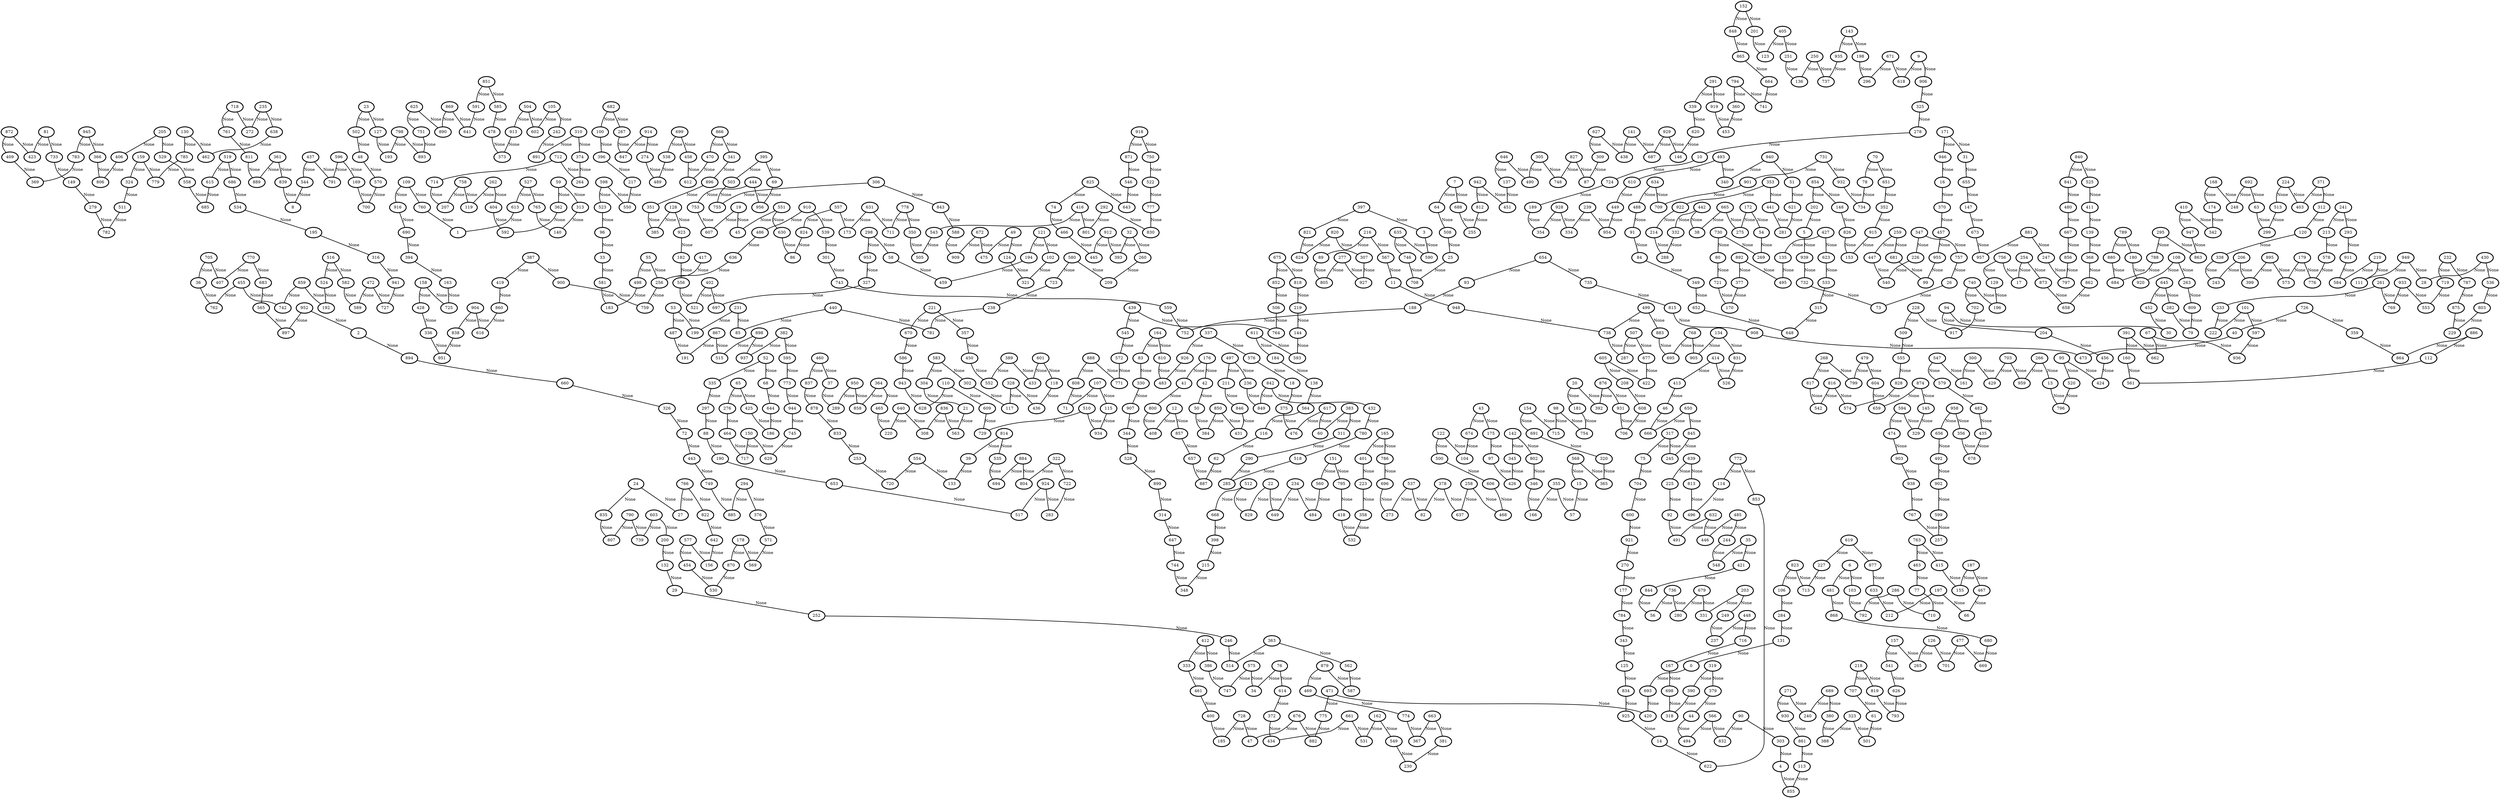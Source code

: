 graph G {
    0 [penwidth=3,label="0"]
    1 [penwidth=3,label="1"]
    2 [penwidth=3,label="2"]
    3 [penwidth=3,label="3"]
    4 [penwidth=3,label="4"]
    5 [penwidth=3,label="5"]
    6 [penwidth=3,label="6"]
    7 [penwidth=3,label="7"]
    8 [penwidth=3,label="8"]
    9 [penwidth=3,label="9"]
    10 [penwidth=3,label="10"]
    11 [penwidth=3,label="11"]
    12 [penwidth=3,label="12"]
    13 [penwidth=3,label="13"]
    14 [penwidth=3,label="14"]
    15 [penwidth=3,label="15"]
    16 [penwidth=3,label="16"]
    17 [penwidth=3,label="17"]
    18 [penwidth=3,label="18"]
    19 [penwidth=3,label="19"]
    20 [penwidth=3,label="20"]
    21 [penwidth=3,label="21"]
    22 [penwidth=3,label="22"]
    23 [penwidth=3,label="23"]
    24 [penwidth=3,label="24"]
    25 [penwidth=3,label="25"]
    26 [penwidth=3,label="26"]
    27 [penwidth=3,label="27"]
    28 [penwidth=3,label="28"]
    29 [penwidth=3,label="29"]
    30 [penwidth=3,label="30"]
    31 [penwidth=3,label="31"]
    32 [penwidth=3,label="32"]
    33 [penwidth=3,label="33"]
    34 [penwidth=3,label="34"]
    35 [penwidth=3,label="35"]
    36 [penwidth=3,label="36"]
    37 [penwidth=3,label="37"]
    38 [penwidth=3,label="38"]
    39 [penwidth=3,label="39"]
    40 [penwidth=3,label="40"]
    41 [penwidth=3,label="41"]
    42 [penwidth=3,label="42"]
    43 [penwidth=3,label="43"]
    44 [penwidth=3,label="44"]
    45 [penwidth=3,label="45"]
    46 [penwidth=3,label="46"]
    47 [penwidth=3,label="47"]
    48 [penwidth=3,label="48"]
    49 [penwidth=3,label="49"]
    50 [penwidth=3,label="50"]
    51 [penwidth=3,label="51"]
    52 [penwidth=3,label="52"]
    53 [penwidth=3,label="53"]
    54 [penwidth=3,label="54"]
    55 [penwidth=3,label="55"]
    56 [penwidth=3,label="56"]
    57 [penwidth=3,label="57"]
    58 [penwidth=3,label="58"]
    59 [penwidth=3,label="59"]
    60 [penwidth=3,label="60"]
    61 [penwidth=3,label="61"]
    62 [penwidth=3,label="62"]
    63 [penwidth=3,label="63"]
    64 [penwidth=3,label="64"]
    65 [penwidth=3,label="65"]
    66 [penwidth=3,label="66"]
    67 [penwidth=3,label="67"]
    68 [penwidth=3,label="68"]
    69 [penwidth=3,label="69"]
    70 [penwidth=3,label="70"]
    71 [penwidth=3,label="71"]
    72 [penwidth=3,label="72"]
    73 [penwidth=3,label="73"]
    74 [penwidth=3,label="74"]
    75 [penwidth=3,label="75"]
    76 [penwidth=3,label="76"]
    77 [penwidth=3,label="77"]
    78 [penwidth=3,label="78"]
    79 [penwidth=3,label="79"]
    80 [penwidth=3,label="80"]
    81 [penwidth=3,label="81"]
    82 [penwidth=3,label="82"]
    83 [penwidth=3,label="83"]
    84 [penwidth=3,label="84"]
    85 [penwidth=3,label="85"]
    86 [penwidth=3,label="86"]
    87 [penwidth=3,label="87"]
    88 [penwidth=3,label="88"]
    89 [penwidth=3,label="89"]
    90 [penwidth=3,label="90"]
    91 [penwidth=3,label="91"]
    92 [penwidth=3,label="92"]
    93 [penwidth=3,label="93"]
    94 [penwidth=3,label="94"]
    95 [penwidth=3,label="95"]
    96 [penwidth=3,label="96"]
    97 [penwidth=3,label="97"]
    98 [penwidth=3,label="98"]
    99 [penwidth=3,label="99"]
    100 [penwidth=3,label="100"]
    101 [penwidth=3,label="101"]
    102 [penwidth=3,label="102"]
    103 [penwidth=3,label="103"]
    104 [penwidth=3,label="104"]
    105 [penwidth=3,label="105"]
    106 [penwidth=3,label="106"]
    107 [penwidth=3,label="107"]
    108 [penwidth=3,label="108"]
    109 [penwidth=3,label="109"]
    110 [penwidth=3,label="110"]
    111 [penwidth=3,label="111"]
    112 [penwidth=3,label="112"]
    113 [penwidth=3,label="113"]
    114 [penwidth=3,label="114"]
    115 [penwidth=3,label="115"]
    116 [penwidth=3,label="116"]
    117 [penwidth=3,label="117"]
    118 [penwidth=3,label="118"]
    119 [penwidth=3,label="119"]
    120 [penwidth=3,label="120"]
    121 [penwidth=3,label="121"]
    122 [penwidth=3,label="122"]
    123 [penwidth=3,label="123"]
    124 [penwidth=3,label="124"]
    125 [penwidth=3,label="125"]
    126 [penwidth=3,label="126"]
    127 [penwidth=3,label="127"]
    128 [penwidth=3,label="128"]
    129 [penwidth=3,label="129"]
    130 [penwidth=3,label="130"]
    131 [penwidth=3,label="131"]
    132 [penwidth=3,label="132"]
    133 [penwidth=3,label="133"]
    134 [penwidth=3,label="134"]
    135 [penwidth=3,label="135"]
    136 [penwidth=3,label="136"]
    137 [penwidth=3,label="137"]
    138 [penwidth=3,label="138"]
    139 [penwidth=3,label="139"]
    140 [penwidth=3,label="140"]
    141 [penwidth=3,label="141"]
    142 [penwidth=3,label="142"]
    143 [penwidth=3,label="143"]
    144 [penwidth=3,label="144"]
    145 [penwidth=3,label="145"]
    146 [penwidth=3,label="146"]
    147 [penwidth=3,label="147"]
    148 [penwidth=3,label="148"]
    149 [penwidth=3,label="149"]
    150 [penwidth=3,label="150"]
    151 [penwidth=3,label="151"]
    152 [penwidth=3,label="152"]
    153 [penwidth=3,label="153"]
    154 [penwidth=3,label="154"]
    155 [penwidth=3,label="155"]
    156 [penwidth=3,label="156"]
    157 [penwidth=3,label="157"]
    158 [penwidth=3,label="158"]
    159 [penwidth=3,label="159"]
    160 [penwidth=3,label="160"]
    161 [penwidth=3,label="161"]
    162 [penwidth=3,label="162"]
    163 [penwidth=3,label="163"]
    164 [penwidth=3,label="164"]
    165 [penwidth=3,label="165"]
    166 [penwidth=3,label="166"]
    167 [penwidth=3,label="167"]
    168 [penwidth=3,label="168"]
    169 [penwidth=3,label="169"]
    170 [penwidth=3,label="170"]
    171 [penwidth=3,label="171"]
    172 [penwidth=3,label="172"]
    173 [penwidth=3,label="173"]
    174 [penwidth=3,label="174"]
    175 [penwidth=3,label="175"]
    176 [penwidth=3,label="176"]
    177 [penwidth=3,label="177"]
    178 [penwidth=3,label="178"]
    179 [penwidth=3,label="179"]
    180 [penwidth=3,label="180"]
    181 [penwidth=3,label="181"]
    182 [penwidth=3,label="182"]
    183 [penwidth=3,label="183"]
    184 [penwidth=3,label="184"]
    185 [penwidth=3,label="185"]
    186 [penwidth=3,label="186"]
    187 [penwidth=3,label="187"]
    188 [penwidth=3,label="188"]
    189 [penwidth=3,label="189"]
    190 [penwidth=3,label="190"]
    191 [penwidth=3,label="191"]
    192 [penwidth=3,label="192"]
    193 [penwidth=3,label="193"]
    194 [penwidth=3,label="194"]
    195 [penwidth=3,label="195"]
    196 [penwidth=3,label="196"]
    197 [penwidth=3,label="197"]
    198 [penwidth=3,label="198"]
    199 [penwidth=3,label="199"]
    200 [penwidth=3,label="200"]
    201 [penwidth=3,label="201"]
    202 [penwidth=3,label="202"]
    203 [penwidth=3,label="203"]
    204 [penwidth=3,label="204"]
    205 [penwidth=3,label="205"]
    206 [penwidth=3,label="206"]
    207 [penwidth=3,label="207"]
    208 [penwidth=3,label="208"]
    209 [penwidth=3,label="209"]
    210 [penwidth=3,label="210"]
    211 [penwidth=3,label="211"]
    212 [penwidth=3,label="212"]
    213 [penwidth=3,label="213"]
    214 [penwidth=3,label="214"]
    215 [penwidth=3,label="215"]
    216 [penwidth=3,label="216"]
    217 [penwidth=3,label="217"]
    218 [penwidth=3,label="218"]
    219 [penwidth=3,label="219"]
    220 [penwidth=3,label="220"]
    221 [penwidth=3,label="221"]
    222 [penwidth=3,label="222"]
    223 [penwidth=3,label="223"]
    224 [penwidth=3,label="224"]
    225 [penwidth=3,label="225"]
    226 [penwidth=3,label="226"]
    227 [penwidth=3,label="227"]
    228 [penwidth=3,label="228"]
    229 [penwidth=3,label="229"]
    230 [penwidth=3,label="230"]
    231 [penwidth=3,label="231"]
    232 [penwidth=3,label="232"]
    233 [penwidth=3,label="233"]
    234 [penwidth=3,label="234"]
    235 [penwidth=3,label="235"]
    236 [penwidth=3,label="236"]
    237 [penwidth=3,label="237"]
    238 [penwidth=3,label="238"]
    239 [penwidth=3,label="239"]
    240 [penwidth=3,label="240"]
    241 [penwidth=3,label="241"]
    242 [penwidth=3,label="242"]
    243 [penwidth=3,label="243"]
    244 [penwidth=3,label="244"]
    245 [penwidth=3,label="245"]
    246 [penwidth=3,label="246"]
    247 [penwidth=3,label="247"]
    248 [penwidth=3,label="248"]
    249 [penwidth=3,label="249"]
    250 [penwidth=3,label="250"]
    251 [penwidth=3,label="251"]
    252 [penwidth=3,label="252"]
    253 [penwidth=3,label="253"]
    254 [penwidth=3,label="254"]
    255 [penwidth=3,label="255"]
    256 [penwidth=3,label="256"]
    257 [penwidth=3,label="257"]
    258 [penwidth=3,label="258"]
    259 [penwidth=3,label="259"]
    260 [penwidth=3,label="260"]
    261 [penwidth=3,label="261"]
    262 [penwidth=3,label="262"]
    263 [penwidth=3,label="263"]
    264 [penwidth=3,label="264"]
    265 [penwidth=3,label="265"]
    266 [penwidth=3,label="266"]
    267 [penwidth=3,label="267"]
    268 [penwidth=3,label="268"]
    269 [penwidth=3,label="269"]
    270 [penwidth=3,label="270"]
    271 [penwidth=3,label="271"]
    272 [penwidth=3,label="272"]
    273 [penwidth=3,label="273"]
    274 [penwidth=3,label="274"]
    275 [penwidth=3,label="275"]
    276 [penwidth=3,label="276"]
    277 [penwidth=3,label="277"]
    278 [penwidth=3,label="278"]
    279 [penwidth=3,label="279"]
    280 [penwidth=3,label="280"]
    281 [penwidth=3,label="281"]
    282 [penwidth=3,label="282"]
    283 [penwidth=3,label="283"]
    284 [penwidth=3,label="284"]
    285 [penwidth=3,label="285"]
    286 [penwidth=3,label="286"]
    287 [penwidth=3,label="287"]
    288 [penwidth=3,label="288"]
    289 [penwidth=3,label="289"]
    290 [penwidth=3,label="290"]
    291 [penwidth=3,label="291"]
    292 [penwidth=3,label="292"]
    293 [penwidth=3,label="293"]
    294 [penwidth=3,label="294"]
    295 [penwidth=3,label="295"]
    296 [penwidth=3,label="296"]
    297 [penwidth=3,label="297"]
    298 [penwidth=3,label="298"]
    299 [penwidth=3,label="299"]
    300 [penwidth=3,label="300"]
    301 [penwidth=3,label="301"]
    302 [penwidth=3,label="302"]
    303 [penwidth=3,label="303"]
    304 [penwidth=3,label="304"]
    305 [penwidth=3,label="305"]
    306 [penwidth=3,label="306"]
    307 [penwidth=3,label="307"]
    308 [penwidth=3,label="308"]
    309 [penwidth=3,label="309"]
    310 [penwidth=3,label="310"]
    311 [penwidth=3,label="311"]
    312 [penwidth=3,label="312"]
    313 [penwidth=3,label="313"]
    314 [penwidth=3,label="314"]
    315 [penwidth=3,label="315"]
    316 [penwidth=3,label="316"]
    317 [penwidth=3,label="317"]
    318 [penwidth=3,label="318"]
    319 [penwidth=3,label="319"]
    320 [penwidth=3,label="320"]
    321 [penwidth=3,label="321"]
    322 [penwidth=3,label="322"]
    323 [penwidth=3,label="323"]
    324 [penwidth=3,label="324"]
    325 [penwidth=3,label="325"]
    326 [penwidth=3,label="326"]
    327 [penwidth=3,label="327"]
    328 [penwidth=3,label="328"]
    329 [penwidth=3,label="329"]
    330 [penwidth=3,label="330"]
    331 [penwidth=3,label="331"]
    332 [penwidth=3,label="332"]
    333 [penwidth=3,label="333"]
    334 [penwidth=3,label="334"]
    335 [penwidth=3,label="335"]
    336 [penwidth=3,label="336"]
    337 [penwidth=3,label="337"]
    338 [penwidth=3,label="338"]
    339 [penwidth=3,label="339"]
    340 [penwidth=3,label="340"]
    341 [penwidth=3,label="341"]
    342 [penwidth=3,label="342"]
    343 [penwidth=3,label="343"]
    344 [penwidth=3,label="344"]
    345 [penwidth=3,label="345"]
    346 [penwidth=3,label="346"]
    347 [penwidth=3,label="347"]
    348 [penwidth=3,label="348"]
    349 [penwidth=3,label="349"]
    350 [penwidth=3,label="350"]
    351 [penwidth=3,label="351"]
    352 [penwidth=3,label="352"]
    353 [penwidth=3,label="353"]
    354 [penwidth=3,label="354"]
    355 [penwidth=3,label="355"]
    356 [penwidth=3,label="356"]
    357 [penwidth=3,label="357"]
    358 [penwidth=3,label="358"]
    359 [penwidth=3,label="359"]
    360 [penwidth=3,label="360"]
    361 [penwidth=3,label="361"]
    362 [penwidth=3,label="362"]
    363 [penwidth=3,label="363"]
    364 [penwidth=3,label="364"]
    365 [penwidth=3,label="365"]
    366 [penwidth=3,label="366"]
    367 [penwidth=3,label="367"]
    368 [penwidth=3,label="368"]
    369 [penwidth=3,label="369"]
    370 [penwidth=3,label="370"]
    371 [penwidth=3,label="371"]
    372 [penwidth=3,label="372"]
    373 [penwidth=3,label="373"]
    374 [penwidth=3,label="374"]
    375 [penwidth=3,label="375"]
    376 [penwidth=3,label="376"]
    377 [penwidth=3,label="377"]
    378 [penwidth=3,label="378"]
    379 [penwidth=3,label="379"]
    380 [penwidth=3,label="380"]
    381 [penwidth=3,label="381"]
    382 [penwidth=3,label="382"]
    383 [penwidth=3,label="383"]
    384 [penwidth=3,label="384"]
    385 [penwidth=3,label="385"]
    386 [penwidth=3,label="386"]
    387 [penwidth=3,label="387"]
    388 [penwidth=3,label="388"]
    389 [penwidth=3,label="389"]
    390 [penwidth=3,label="390"]
    391 [penwidth=3,label="391"]
    392 [penwidth=3,label="392"]
    393 [penwidth=3,label="393"]
    394 [penwidth=3,label="394"]
    395 [penwidth=3,label="395"]
    396 [penwidth=3,label="396"]
    397 [penwidth=3,label="397"]
    398 [penwidth=3,label="398"]
    399 [penwidth=3,label="399"]
    400 [penwidth=3,label="400"]
    401 [penwidth=3,label="401"]
    402 [penwidth=3,label="402"]
    403 [penwidth=3,label="403"]
    404 [penwidth=3,label="404"]
    405 [penwidth=3,label="405"]
    406 [penwidth=3,label="406"]
    407 [penwidth=3,label="407"]
    408 [penwidth=3,label="408"]
    409 [penwidth=3,label="409"]
    410 [penwidth=3,label="410"]
    411 [penwidth=3,label="411"]
    412 [penwidth=3,label="412"]
    413 [penwidth=3,label="413"]
    414 [penwidth=3,label="414"]
    415 [penwidth=3,label="415"]
    416 [penwidth=3,label="416"]
    417 [penwidth=3,label="417"]
    418 [penwidth=3,label="418"]
    419 [penwidth=3,label="419"]
    420 [penwidth=3,label="420"]
    421 [penwidth=3,label="421"]
    422 [penwidth=3,label="422"]
    423 [penwidth=3,label="423"]
    424 [penwidth=3,label="424"]
    425 [penwidth=3,label="425"]
    426 [penwidth=3,label="426"]
    427 [penwidth=3,label="427"]
    428 [penwidth=3,label="428"]
    429 [penwidth=3,label="429"]
    430 [penwidth=3,label="430"]
    431 [penwidth=3,label="431"]
    432 [penwidth=3,label="432"]
    433 [penwidth=3,label="433"]
    434 [penwidth=3,label="434"]
    435 [penwidth=3,label="435"]
    436 [penwidth=3,label="436"]
    437 [penwidth=3,label="437"]
    438 [penwidth=3,label="438"]
    439 [penwidth=3,label="439"]
    440 [penwidth=3,label="440"]
    441 [penwidth=3,label="441"]
    442 [penwidth=3,label="442"]
    443 [penwidth=3,label="443"]
    444 [penwidth=3,label="444"]
    445 [penwidth=3,label="445"]
    446 [penwidth=3,label="446"]
    447 [penwidth=3,label="447"]
    448 [penwidth=3,label="448"]
    449 [penwidth=3,label="449"]
    450 [penwidth=3,label="450"]
    451 [penwidth=3,label="451"]
    452 [penwidth=3,label="452"]
    453 [penwidth=3,label="453"]
    454 [penwidth=3,label="454"]
    455 [penwidth=3,label="455"]
    456 [penwidth=3,label="456"]
    457 [penwidth=3,label="457"]
    458 [penwidth=3,label="458"]
    459 [penwidth=3,label="459"]
    460 [penwidth=3,label="460"]
    461 [penwidth=3,label="461"]
    462 [penwidth=3,label="462"]
    463 [penwidth=3,label="463"]
    464 [penwidth=3,label="464"]
    465 [penwidth=3,label="465"]
    466 [penwidth=3,label="466"]
    467 [penwidth=3,label="467"]
    468 [penwidth=3,label="468"]
    469 [penwidth=3,label="469"]
    470 [penwidth=3,label="470"]
    471 [penwidth=3,label="471"]
    472 [penwidth=3,label="472"]
    473 [penwidth=3,label="473"]
    474 [penwidth=3,label="474"]
    475 [penwidth=3,label="475"]
    476 [penwidth=3,label="476"]
    477 [penwidth=3,label="477"]
    478 [penwidth=3,label="478"]
    479 [penwidth=3,label="479"]
    480 [penwidth=3,label="480"]
    481 [penwidth=3,label="481"]
    482 [penwidth=3,label="482"]
    483 [penwidth=3,label="483"]
    484 [penwidth=3,label="484"]
    485 [penwidth=3,label="485"]
    486 [penwidth=3,label="486"]
    487 [penwidth=3,label="487"]
    488 [penwidth=3,label="488"]
    489 [penwidth=3,label="489"]
    490 [penwidth=3,label="490"]
    491 [penwidth=3,label="491"]
    492 [penwidth=3,label="492"]
    493 [penwidth=3,label="493"]
    494 [penwidth=3,label="494"]
    495 [penwidth=3,label="495"]
    496 [penwidth=3,label="496"]
    497 [penwidth=3,label="497"]
    498 [penwidth=3,label="498"]
    499 [penwidth=3,label="499"]
    500 [penwidth=3,label="500"]
    501 [penwidth=3,label="501"]
    502 [penwidth=3,label="502"]
    503 [penwidth=3,label="503"]
    504 [penwidth=3,label="504"]
    505 [penwidth=3,label="505"]
    506 [penwidth=3,label="506"]
    507 [penwidth=3,label="507"]
    508 [penwidth=3,label="508"]
    509 [penwidth=3,label="509"]
    510 [penwidth=3,label="510"]
    511 [penwidth=3,label="511"]
    512 [penwidth=3,label="512"]
    513 [penwidth=3,label="513"]
    514 [penwidth=3,label="514"]
    515 [penwidth=3,label="515"]
    516 [penwidth=3,label="516"]
    517 [penwidth=3,label="517"]
    518 [penwidth=3,label="518"]
    519 [penwidth=3,label="519"]
    520 [penwidth=3,label="520"]
    521 [penwidth=3,label="521"]
    522 [penwidth=3,label="522"]
    523 [penwidth=3,label="523"]
    524 [penwidth=3,label="524"]
    525 [penwidth=3,label="525"]
    526 [penwidth=3,label="526"]
    527 [penwidth=3,label="527"]
    528 [penwidth=3,label="528"]
    529 [penwidth=3,label="529"]
    530 [penwidth=3,label="530"]
    531 [penwidth=3,label="531"]
    532 [penwidth=3,label="532"]
    533 [penwidth=3,label="533"]
    534 [penwidth=3,label="534"]
    535 [penwidth=3,label="535"]
    536 [penwidth=3,label="536"]
    537 [penwidth=3,label="537"]
    538 [penwidth=3,label="538"]
    539 [penwidth=3,label="539"]
    540 [penwidth=3,label="540"]
    541 [penwidth=3,label="541"]
    542 [penwidth=3,label="542"]
    543 [penwidth=3,label="543"]
    544 [penwidth=3,label="544"]
    545 [penwidth=3,label="545"]
    546 [penwidth=3,label="546"]
    547 [penwidth=3,label="547"]
    548 [penwidth=3,label="548"]
    549 [penwidth=3,label="549"]
    550 [penwidth=3,label="550"]
    551 [penwidth=3,label="551"]
    552 [penwidth=3,label="552"]
    553 [penwidth=3,label="553"]
    554 [penwidth=3,label="554"]
    555 [penwidth=3,label="555"]
    556 [penwidth=3,label="556"]
    557 [penwidth=3,label="557"]
    558 [penwidth=3,label="558"]
    559 [penwidth=3,label="559"]
    560 [penwidth=3,label="560"]
    561 [penwidth=3,label="561"]
    562 [penwidth=3,label="562"]
    563 [penwidth=3,label="563"]
    564 [penwidth=3,label="564"]
    565 [penwidth=3,label="565"]
    566 [penwidth=3,label="566"]
    567 [penwidth=3,label="567"]
    568 [penwidth=3,label="568"]
    569 [penwidth=3,label="569"]
    570 [penwidth=3,label="570"]
    571 [penwidth=3,label="571"]
    572 [penwidth=3,label="572"]
    573 [penwidth=3,label="573"]
    574 [penwidth=3,label="574"]
    575 [penwidth=3,label="575"]
    576 [penwidth=3,label="576"]
    577 [penwidth=3,label="577"]
    578 [penwidth=3,label="578"]
    579 [penwidth=3,label="579"]
    580 [penwidth=3,label="580"]
    581 [penwidth=3,label="581"]
    582 [penwidth=3,label="582"]
    583 [penwidth=3,label="583"]
    584 [penwidth=3,label="584"]
    585 [penwidth=3,label="585"]
    586 [penwidth=3,label="586"]
    587 [penwidth=3,label="587"]
    588 [penwidth=3,label="588"]
    589 [penwidth=3,label="589"]
    590 [penwidth=3,label="590"]
    591 [penwidth=3,label="591"]
    592 [penwidth=3,label="592"]
    593 [penwidth=3,label="593"]
    594 [penwidth=3,label="594"]
    595 [penwidth=3,label="595"]
    596 [penwidth=3,label="596"]
    597 [penwidth=3,label="597"]
    598 [penwidth=3,label="598"]
    599 [penwidth=3,label="599"]
    600 [penwidth=3,label="600"]
    601 [penwidth=3,label="601"]
    602 [penwidth=3,label="602"]
    603 [penwidth=3,label="603"]
    604 [penwidth=3,label="604"]
    605 [penwidth=3,label="605"]
    606 [penwidth=3,label="606"]
    607 [penwidth=3,label="607"]
    608 [penwidth=3,label="608"]
    609 [penwidth=3,label="609"]
    610 [penwidth=3,label="610"]
    611 [penwidth=3,label="611"]
    612 [penwidth=3,label="612"]
    613 [penwidth=3,label="613"]
    614 [penwidth=3,label="614"]
    615 [penwidth=3,label="615"]
    616 [penwidth=3,label="616"]
    617 [penwidth=3,label="617"]
    618 [penwidth=3,label="618"]
    619 [penwidth=3,label="619"]
    620 [penwidth=3,label="620"]
    621 [penwidth=3,label="621"]
    622 [penwidth=3,label="622"]
    623 [penwidth=3,label="623"]
    624 [penwidth=3,label="624"]
    625 [penwidth=3,label="625"]
    626 [penwidth=3,label="626"]
    627 [penwidth=3,label="627"]
    628 [penwidth=3,label="628"]
    629 [penwidth=3,label="629"]
    630 [penwidth=3,label="630"]
    631 [penwidth=3,label="631"]
    632 [penwidth=3,label="632"]
    633 [penwidth=3,label="633"]
    634 [penwidth=3,label="634"]
    635 [penwidth=3,label="635"]
    636 [penwidth=3,label="636"]
    637 [penwidth=3,label="637"]
    638 [penwidth=3,label="638"]
    639 [penwidth=3,label="639"]
    640 [penwidth=3,label="640"]
    641 [penwidth=3,label="641"]
    642 [penwidth=3,label="642"]
    643 [penwidth=3,label="643"]
    644 [penwidth=3,label="644"]
    645 [penwidth=3,label="645"]
    646 [penwidth=3,label="646"]
    647 [penwidth=3,label="647"]
    648 [penwidth=3,label="648"]
    649 [penwidth=3,label="649"]
    650 [penwidth=3,label="650"]
    651 [penwidth=3,label="651"]
    652 [penwidth=3,label="652"]
    653 [penwidth=3,label="653"]
    654 [penwidth=3,label="654"]
    655 [penwidth=3,label="655"]
    656 [penwidth=3,label="656"]
    657 [penwidth=3,label="657"]
    658 [penwidth=3,label="658"]
    659 [penwidth=3,label="659"]
    660 [penwidth=3,label="660"]
    661 [penwidth=3,label="661"]
    662 [penwidth=3,label="662"]
    663 [penwidth=3,label="663"]
    664 [penwidth=3,label="664"]
    665 [penwidth=3,label="665"]
    666 [penwidth=3,label="666"]
    667 [penwidth=3,label="667"]
    668 [penwidth=3,label="668"]
    669 [penwidth=3,label="669"]
    670 [penwidth=3,label="670"]
    671 [penwidth=3,label="671"]
    672 [penwidth=3,label="672"]
    673 [penwidth=3,label="673"]
    674 [penwidth=3,label="674"]
    675 [penwidth=3,label="675"]
    676 [penwidth=3,label="676"]
    677 [penwidth=3,label="677"]
    678 [penwidth=3,label="678"]
    679 [penwidth=3,label="679"]
    680 [penwidth=3,label="680"]
    681 [penwidth=3,label="681"]
    682 [penwidth=3,label="682"]
    683 [penwidth=3,label="683"]
    684 [penwidth=3,label="684"]
    685 [penwidth=3,label="685"]
    686 [penwidth=3,label="686"]
    687 [penwidth=3,label="687"]
    688 [penwidth=3,label="688"]
    689 [penwidth=3,label="689"]
    690 [penwidth=3,label="690"]
    691 [penwidth=3,label="691"]
    692 [penwidth=3,label="692"]
    693 [penwidth=3,label="693"]
    694 [penwidth=3,label="694"]
    695 [penwidth=3,label="695"]
    696 [penwidth=3,label="696"]
    697 [penwidth=3,label="697"]
    698 [penwidth=3,label="698"]
    699 [penwidth=3,label="699"]
    700 [penwidth=3,label="700"]
    701 [penwidth=3,label="701"]
    702 [penwidth=3,label="702"]
    703 [penwidth=3,label="703"]
    704 [penwidth=3,label="704"]
    705 [penwidth=3,label="705"]
    706 [penwidth=3,label="706"]
    707 [penwidth=3,label="707"]
    708 [penwidth=3,label="708"]
    709 [penwidth=3,label="709"]
    710 [penwidth=3,label="710"]
    711 [penwidth=3,label="711"]
    712 [penwidth=3,label="712"]
    713 [penwidth=3,label="713"]
    714 [penwidth=3,label="714"]
    715 [penwidth=3,label="715"]
    716 [penwidth=3,label="716"]
    717 [penwidth=3,label="717"]
    718 [penwidth=3,label="718"]
    719 [penwidth=3,label="719"]
    720 [penwidth=3,label="720"]
    721 [penwidth=3,label="721"]
    722 [penwidth=3,label="722"]
    723 [penwidth=3,label="723"]
    724 [penwidth=3,label="724"]
    725 [penwidth=3,label="725"]
    726 [penwidth=3,label="726"]
    727 [penwidth=3,label="727"]
    728 [penwidth=3,label="728"]
    729 [penwidth=3,label="729"]
    730 [penwidth=3,label="730"]
    731 [penwidth=3,label="731"]
    732 [penwidth=3,label="732"]
    733 [penwidth=3,label="733"]
    734 [penwidth=3,label="734"]
    735 [penwidth=3,label="735"]
    736 [penwidth=3,label="736"]
    737 [penwidth=3,label="737"]
    738 [penwidth=3,label="738"]
    739 [penwidth=3,label="739"]
    740 [penwidth=3,label="740"]
    741 [penwidth=3,label="741"]
    742 [penwidth=3,label="742"]
    743 [penwidth=3,label="743"]
    744 [penwidth=3,label="744"]
    745 [penwidth=3,label="745"]
    746 [penwidth=3,label="746"]
    747 [penwidth=3,label="747"]
    748 [penwidth=3,label="748"]
    749 [penwidth=3,label="749"]
    750 [penwidth=3,label="750"]
    751 [penwidth=3,label="751"]
    752 [penwidth=3,label="752"]
    753 [penwidth=3,label="753"]
    754 [penwidth=3,label="754"]
    755 [penwidth=3,label="755"]
    756 [penwidth=3,label="756"]
    757 [penwidth=3,label="757"]
    758 [penwidth=3,label="758"]
    759 [penwidth=3,label="759"]
    760 [penwidth=3,label="760"]
    761 [penwidth=3,label="761"]
    762 [penwidth=3,label="762"]
    763 [penwidth=3,label="763"]
    764 [penwidth=3,label="764"]
    765 [penwidth=3,label="765"]
    766 [penwidth=3,label="766"]
    767 [penwidth=3,label="767"]
    768 [penwidth=3,label="768"]
    769 [penwidth=3,label="769"]
    770 [penwidth=3,label="770"]
    771 [penwidth=3,label="771"]
    772 [penwidth=3,label="772"]
    773 [penwidth=3,label="773"]
    774 [penwidth=3,label="774"]
    775 [penwidth=3,label="775"]
    776 [penwidth=3,label="776"]
    777 [penwidth=3,label="777"]
    778 [penwidth=3,label="778"]
    779 [penwidth=3,label="779"]
    780 [penwidth=3,label="780"]
    781 [penwidth=3,label="781"]
    782 [penwidth=3,label="782"]
    783 [penwidth=3,label="783"]
    784 [penwidth=3,label="784"]
    785 [penwidth=3,label="785"]
    786 [penwidth=3,label="786"]
    787 [penwidth=3,label="787"]
    788 [penwidth=3,label="788"]
    789 [penwidth=3,label="789"]
    790 [penwidth=3,label="790"]
    791 [penwidth=3,label="791"]
    792 [penwidth=3,label="792"]
    793 [penwidth=3,label="793"]
    794 [penwidth=3,label="794"]
    795 [penwidth=3,label="795"]
    796 [penwidth=3,label="796"]
    797 [penwidth=3,label="797"]
    798 [penwidth=3,label="798"]
    799 [penwidth=3,label="799"]
    800 [penwidth=3,label="800"]
    801 [penwidth=3,label="801"]
    802 [penwidth=3,label="802"]
    803 [penwidth=3,label="803"]
    804 [penwidth=3,label="804"]
    805 [penwidth=3,label="805"]
    806 [penwidth=3,label="806"]
    807 [penwidth=3,label="807"]
    808 [penwidth=3,label="808"]
    809 [penwidth=3,label="809"]
    810 [penwidth=3,label="810"]
    811 [penwidth=3,label="811"]
    812 [penwidth=3,label="812"]
    813 [penwidth=3,label="813"]
    814 [penwidth=3,label="814"]
    815 [penwidth=3,label="815"]
    816 [penwidth=3,label="816"]
    817 [penwidth=3,label="817"]
    818 [penwidth=3,label="818"]
    819 [penwidth=3,label="819"]
    820 [penwidth=3,label="820"]
    821 [penwidth=3,label="821"]
    822 [penwidth=3,label="822"]
    823 [penwidth=3,label="823"]
    824 [penwidth=3,label="824"]
    825 [penwidth=3,label="825"]
    826 [penwidth=3,label="826"]
    827 [penwidth=3,label="827"]
    828 [penwidth=3,label="828"]
    829 [penwidth=3,label="829"]
    830 [penwidth=3,label="830"]
    831 [penwidth=3,label="831"]
    832 [penwidth=3,label="832"]
    833 [penwidth=3,label="833"]
    834 [penwidth=3,label="834"]
    835 [penwidth=3,label="835"]
    836 [penwidth=3,label="836"]
    837 [penwidth=3,label="837"]
    838 [penwidth=3,label="838"]
    839 [penwidth=3,label="839"]
    840 [penwidth=3,label="840"]
    841 [penwidth=3,label="841"]
    842 [penwidth=3,label="842"]
    843 [penwidth=3,label="843"]
    844 [penwidth=3,label="844"]
    845 [penwidth=3,label="845"]
    846 [penwidth=3,label="846"]
    847 [penwidth=3,label="847"]
    848 [penwidth=3,label="848"]
    849 [penwidth=3,label="849"]
    850 [penwidth=3,label="850"]
    851 [penwidth=3,label="851"]
    852 [penwidth=3,label="852"]
    853 [penwidth=3,label="853"]
    854 [penwidth=3,label="854"]
    855 [penwidth=3,label="855"]
    856 [penwidth=3,label="856"]
    857 [penwidth=3,label="857"]
    858 [penwidth=3,label="858"]
    859 [penwidth=3,label="859"]
    860 [penwidth=3,label="860"]
    861 [penwidth=3,label="861"]
    862 [penwidth=3,label="862"]
    863 [penwidth=3,label="863"]
    864 [penwidth=3,label="864"]
    865 [penwidth=3,label="865"]
    866 [penwidth=3,label="866"]
    867 [penwidth=3,label="867"]
    868 [penwidth=3,label="868"]
    869 [penwidth=3,label="869"]
    870 [penwidth=3,label="870"]
    871 [penwidth=3,label="871"]
    872 [penwidth=3,label="872"]
    873 [penwidth=3,label="873"]
    874 [penwidth=3,label="874"]
    875 [penwidth=3,label="875"]
    876 [penwidth=3,label="876"]
    877 [penwidth=3,label="877"]
    878 [penwidth=3,label="878"]
    879 [penwidth=3,label="879"]
    880 [penwidth=3,label="880"]
    881 [penwidth=3,label="881"]
    882 [penwidth=3,label="882"]
    883 [penwidth=3,label="883"]
    884 [penwidth=3,label="884"]
    885 [penwidth=3,label="885"]
    886 [penwidth=3,label="886"]
    887 [penwidth=3,label="887"]
    888 [penwidth=3,label="888"]
    889 [penwidth=3,label="889"]
    890 [penwidth=3,label="890"]
    891 [penwidth=3,label="891"]
    892 [penwidth=3,label="892"]
    893 [penwidth=3,label="893"]
    894 [penwidth=3,label="894"]
    895 [penwidth=3,label="895"]
    896 [penwidth=3,label="896"]
    897 [penwidth=3,label="897"]
    898 [penwidth=3,label="898"]
    899 [penwidth=3,label="899"]
    900 [penwidth=3,label="900"]
    901 [penwidth=3,label="901"]
    902 [penwidth=3,label="902"]
    903 [penwidth=3,label="903"]
    904 [penwidth=3,label="904"]
    905 [penwidth=3,label="905"]
    906 [penwidth=3,label="906"]
    907 [penwidth=3,label="907"]
    908 [penwidth=3,label="908"]
    909 [penwidth=3,label="909"]
    910 [penwidth=3,label="910"]
    911 [penwidth=3,label="911"]
    912 [penwidth=3,label="912"]
    913 [penwidth=3,label="913"]
    914 [penwidth=3,label="914"]
    915 [penwidth=3,label="915"]
    916 [penwidth=3,label="916"]
    917 [penwidth=3,label="917"]
    918 [penwidth=3,label="918"]
    919 [penwidth=3,label="919"]
    920 [penwidth=3,label="920"]
    921 [penwidth=3,label="921"]
    922 [penwidth=3,label="922"]
    923 [penwidth=3,label="923"]
    924 [penwidth=3,label="924"]
    925 [penwidth=3,label="925"]
    926 [penwidth=3,label="926"]
    927 [penwidth=3,label="927"]
    928 [penwidth=3,label="928"]
    929 [penwidth=3,label="929"]
    930 [penwidth=3,label="930"]
    931 [penwidth=3,label="931"]
    932 [penwidth=3,label="932"]
    933 [penwidth=3,label="933"]
    934 [penwidth=3,label="934"]
    935 [penwidth=3,label="935"]
    936 [penwidth=3,label="936"]
    937 [penwidth=3,label="937"]
    938 [penwidth=3,label="938"]
    939 [penwidth=3,label="939"]
    940 [penwidth=3,label="940"]
    941 [penwidth=3,label="941"]
    942 [penwidth=3,label="942"]
    943 [penwidth=3,label="943"]
    944 [penwidth=3,label="944"]
    945 [penwidth=3,label="945"]
    946 [penwidth=3,label="946"]
    947 [penwidth=3,label="947"]
    948 [penwidth=3,label="948"]
    949 [penwidth=3,label="949"]
    950 [penwidth=3,label="950"]
    951 [penwidth=3,label="951"]
    952 [penwidth=3,label="952"]
    953 [penwidth=3,label="953"]
    954 [penwidth=3,label="954"]
    955 [penwidth=3,label="955"]
    956 [penwidth=3,label="956"]
    957 [penwidth=3,label="957"]
    958 [penwidth=3,label="958"]
    959 [penwidth=3,label="959"]

    437--791 [penwidth=2,label="None"]
    604--659 [penwidth=2,label="None"]
    850--384 [penwidth=2,label="None"]
    949--28 [penwidth=2,label="None"]
    679--280 [penwidth=2,label="None"]
    124--321 [penwidth=2,label="None"]
    872--423 [penwidth=2,label="None"]
    25--708 [penwidth=2,label="None"]
    827--87 [penwidth=2,label="None"]
    726--40 [penwidth=2,label="None"]
    619--877 [penwidth=2,label="None"]
    43--674 [penwidth=2,label="None"]
    780--518 [penwidth=2,label="None"]
    356--678 [penwidth=2,label="None"]
    862--658 [penwidth=2,label="None"]
    608--706 [penwidth=2,label="None"]
    270--177 [penwidth=2,label="None"]
    371--403 [penwidth=2,label="None"]
    640--220 [penwidth=2,label="None"]
    613--1 [penwidth=2,label="None"]
    772--853 [penwidth=2,label="None"]
    786--696 [penwidth=2,label="None"]
    139--368 [penwidth=2,label="None"]
    378--82 [penwidth=2,label="None"]
    892--377 [penwidth=2,label="None"]
    914--274 [penwidth=2,label="None"]
    900--759 [penwidth=2,label="None"]
    730--269 [penwidth=2,label="None"]
    48--570 [penwidth=2,label="None"]
    371--312 [penwidth=2,label="None"]
    499--883 [penwidth=2,label="None"]
    190--653 [penwidth=2,label="None"]
    472--727 [penwidth=2,label="None"]
    603--739 [penwidth=2,label="None"]
    292--801 [penwidth=2,label="None"]
    249--237 [penwidth=2,label="None"]
    239--954 [penwidth=2,label="None"]
    415--155 [penwidth=2,label="None"]
    366--806 [penwidth=2,label="None"]
    564--116 [penwidth=2,label="None"]
    19--607 [penwidth=2,label="None"]
    948--738 [penwidth=2,label="None"]
    188--752 [penwidth=2,label="None"]
    800--408 [penwidth=2,label="None"]
    95--424 [penwidth=2,label="None"]
    594--329 [penwidth=2,label="None"]
    640--308 [penwidth=2,label="None"]
    137--451 [penwidth=2,label="None"]
    856--797 [penwidth=2,label="None"]
    554--133 [penwidth=2,label="None"]
    386--747 [penwidth=2,label="None"]
    790--739 [penwidth=2,label="None"]
    699--458 [penwidth=2,label="None"]
    668--398 [penwidth=2,label="None"]
    675--852 [penwidth=2,label="None"]
    761--811 [penwidth=2,label="None"]
    551--630 [penwidth=2,label="None"]
    654--93 [penwidth=2,label="None"]
    94--204 [penwidth=2,label="None"]
    753--607 [penwidth=2,label="None"]
    460--837 [penwidth=2,label="None"]
    251--136 [penwidth=2,label="None"]
    77--710 [penwidth=2,label="None"]
    442--38 [penwidth=2,label="None"]
    78--734 [penwidth=2,label="None"]
    617--476 [penwidth=2,label="None"]
    774--367 [penwidth=2,label="None"]
    537--273 [penwidth=2,label="None"]
    9--906 [penwidth=2,label="None"]
    902--599 [penwidth=2,label="None"]
    676--882 [penwidth=2,label="None"]
    538--489 [penwidth=2,label="None"]
    578--776 [penwidth=2,label="None"]
    825--74 [penwidth=2,label="None"]
    24--27 [penwidth=2,label="None"]
    165--786 [penwidth=2,label="None"]
    389--552 [penwidth=2,label="None"]
    547--161 [penwidth=2,label="None"]
    262--119 [penwidth=2,label="None"]
    135--495 [penwidth=2,label="None"]
    702--917 [penwidth=2,label="None"]
    118--436 [penwidth=2,label="None"]
    246--514 [penwidth=2,label="None"]
    767--257 [penwidth=2,label="None"]
    950--858 [penwidth=2,label="None"]
    568--15 [penwidth=2,label="None"]
    655--147 [penwidth=2,label="None"]
    294--376 [penwidth=2,label="None"]
    586--943 [penwidth=2,label="None"]
    383--60 [penwidth=2,label="None"]
    888--808 [penwidth=2,label="None"]
    314--647 [penwidth=2,label="None"]
    601--433 [penwidth=2,label="None"]
    707--61 [penwidth=2,label="None"]
    556--521 [penwidth=2,label="None"]
    528--899 [penwidth=2,label="None"]
    2--894 [penwidth=2,label="None"]
    869--641 [penwidth=2,label="None"]
    846--431 [penwidth=2,label="None"]
    35--548 [penwidth=2,label="None"]
    74--466 [penwidth=2,label="None"]
    80--721 [penwidth=2,label="None"]
    477--701 [penwidth=2,label="None"]
    397--821 [penwidth=2,label="None"]
    395--69 [penwidth=2,label="None"]
    758--207 [penwidth=2,label="None"]
    383--311 [penwidth=2,label="None"]
    625--751 [penwidth=2,label="None"]
    876--392 [penwidth=2,label="None"]
    396--217 [penwidth=2,label="None"]
    763--463 [penwidth=2,label="None"]
    63--299 [penwidth=2,label="None"]
    623--533 [penwidth=2,label="None"]
    250--737 [penwidth=2,label="None"]
    70--78 [penwidth=2,label="None"]
    295--863 [penwidth=2,label="None"]
    571--569 [penwidth=2,label="None"]
    823--713 [penwidth=2,label="None"]
    325--278 [penwidth=2,label="None"]
    9--618 [penwidth=2,label="None"]
    926--483 [penwidth=2,label="None"]
    218--819 [penwidth=2,label="None"]
    177--784 [penwidth=2,label="None"]
    535--694 [penwidth=2,label="None"]
    355--166 [penwidth=2,label="None"]
    869--890 [penwidth=2,label="None"]
    55--256 [penwidth=2,label="None"]
    523--96 [penwidth=2,label="None"]
    788--684 [penwidth=2,label="None"]
    626--793 [penwidth=2,label="None"]
    597--936 [penwidth=2,label="None"]
    660--326 [penwidth=2,label="None"]
    53--487 [penwidth=2,label="None"]
    630--86 [penwidth=2,label="None"]
    728--185 [penwidth=2,label="None"]
    167--698 [penwidth=2,label="None"]
    520--796 [penwidth=2,label="None"]
    852--506 [penwidth=2,label="None"]
    108--263 [penwidth=2,label="None"]
    504--913 [penwidth=2,label="None"]
    935--737 [penwidth=2,label="None"]
    267--847 [penwidth=2,label="None"]
    880--684 [penwidth=2,label="None"]
    881--247 [penwidth=2,label="None"]
    838--951 [penwidth=2,label="None"]
    168--248 [penwidth=2,label="None"]
    783--369 [penwidth=2,label="None"]
    907--344 [penwidth=2,label="None"]
    389--433 [penwidth=2,label="None"]
    516--524 [penwidth=2,label="None"]
    228--509 [penwidth=2,label="None"]
    418--532 [penwidth=2,label="None"]
    809--79 [penwidth=2,label="None"]
    904--616 [penwidth=2,label="None"]
    950--289 [penwidth=2,label="None"]
    712--264 [penwidth=2,label="None"]
    507--677 [penwidth=2,label="None"]
    150--629 [penwidth=2,label="None"]
    351--385 [penwidth=2,label="None"]
    820--307 [penwidth=2,label="None"]
    382--937 [penwidth=2,label="None"]
    234--649 [penwidth=2,label="None"]
    944--745 [penwidth=2,label="None"]
    23--502 [penwidth=2,label="None"]
    266--13 [penwidth=2,label="None"]
    294--885 [penwidth=2,label="None"]
    794--360 [penwidth=2,label="None"]
    435--678 [penwidth=2,label="None"]
    205--529 [penwidth=2,label="None"]
    344--528 [penwidth=2,label="None"]
    912--393 [penwidth=2,label="None"]
    317--75 [penwidth=2,label="None"]
    757--26 [penwidth=2,label="None"]
    719--553 [penwidth=2,label="None"]
    911--584 [penwidth=2,label="None"]
    130--785 [penwidth=2,label="None"]
    886--864 [penwidth=2,label="None"]
    469--774 [penwidth=2,label="None"]
    107--71 [penwidth=2,label="None"]
    665--275 [penwidth=2,label="None"]
    291--339 [penwidth=2,label="None"]
    55--498 [penwidth=2,label="None"]
    242--891 [penwidth=2,label="None"]
    221--357 [penwidth=2,label="None"]
    216--567 [penwidth=2,label="None"]
    481--868 [penwidth=2,label="None"]
    485--244 [penwidth=2,label="None"]
    322--804 [penwidth=2,label="None"]
    906--325 [penwidth=2,label="None"]
    828--574 [penwidth=2,label="None"]
    204--456 [penwidth=2,label="None"]
    411--139 [penwidth=2,label="None"]
    377--170 [penwidth=2,label="None"]
    234--484 [penwidth=2,label="None"]
    286--792 [penwidth=2,label="None"]
    680--669 [penwidth=2,label="None"]
    261--769 [penwidth=2,label="None"]
    544--8 [penwidth=2,label="None"]
    682--100 [penwidth=2,label="None"]
    176--41 [penwidth=2,label="None"]
    221--670 [penwidth=2,label="None"]
    261--233 [penwidth=2,label="None"]
    218--707 [penwidth=2,label="None"]
    527--765 [penwidth=2,label="None"]
    391--160 [penwidth=2,label="None"]
    583--304 [penwidth=2,label="None"]
    211--846 [penwidth=2,label="None"]
    352--915 [penwidth=2,label="None"]
    546--643 [penwidth=2,label="None"]
    898--937 [penwidth=2,label="None"]
    51--621 [penwidth=2,label="None"]
    64--508 [penwidth=2,label="None"]
    227--713 [penwidth=2,label="None"]
    827--748 [penwidth=2,label="None"]
    210--584 [penwidth=2,label="None"]
    21--563 [penwidth=2,label="None"]
    157--265 [penwidth=2,label="None"]
    141--687 [penwidth=2,label="None"]
    171--31 [penwidth=2,label="None"]
    233--222 [penwidth=2,label="None"]
    688--255 [penwidth=2,label="None"]
    241--213 [penwidth=2,label="None"]
    378--637 [penwidth=2,label="None"]
    908--473 [penwidth=2,label="None"]
    686--534 [penwidth=2,label="None"]
    615--685 [penwidth=2,label="None"]
    189--354 [penwidth=2,label="None"]
    735--815 [penwidth=2,label="None"]
    477--669 [penwidth=2,label="None"]
    263--809 [penwidth=2,label="None"]
    412--333 [penwidth=2,label="None"]
    815--908 [penwidth=2,label="None"]
    683--565 [penwidth=2,label="None"]
    933--553 [penwidth=2,label="None"]
    341--896 [penwidth=2,label="None"]
    307--927 [penwidth=2,label="None"]
    282--79 [penwidth=2,label="None"]
    831--526 [penwidth=2,label="None"]
    105--602 [penwidth=2,label="None"]
    825--643 [penwidth=2,label="None"]
    736--56 [penwidth=2,label="None"]
    300--161 [penwidth=2,label="None"]
    375--476 [penwidth=2,label="None"]
    36--762 [penwidth=2,label="None"]
    43--175 [penwidth=2,label="None"]
    784--343 [penwidth=2,label="None"]
    304--21 [penwidth=2,label="None"]
    91--84 [penwidth=2,label="None"]
    929--146 [penwidth=2,label="None"]
    107--115 [penwidth=2,label="None"]
    632--491 [penwidth=2,label="None"]
    843--588 [penwidth=2,label="None"]
    114--496 [penwidth=2,label="None"]
    539--301 [penwidth=2,label="None"]
    813--496 [penwidth=2,label="None"]
    766--27 [penwidth=2,label="None"]
    566--494 [penwidth=2,label="None"]
    7--688 [penwidth=2,label="None"]
    698--318 [penwidth=2,label="None"]
    62--887 [penwidth=2,label="None"]
    6--481 [penwidth=2,label="None"]
    180--920 [penwidth=2,label="None"]
    402--521 [penwidth=2,label="None"]
    631--711 [penwidth=2,label="None"]
    113--855 [penwidth=2,label="None"]
    154--691 [penwidth=2,label="None"]
    362--592 [penwidth=2,label="None"]
    635--590 [penwidth=2,label="None"]
    873--658 [penwidth=2,label="None"]
    46--666 [penwidth=2,label="None"]
    512--829 [penwidth=2,label="None"]
    802--346 [penwidth=2,label="None"]
    254--873 [penwidth=2,label="None"]
    349--652 [penwidth=2,label="None"]
    200--132 [penwidth=2,label="None"]
    455--742 [penwidth=2,label="None"]
    778--711 [penwidth=2,label="None"]
    110--628 [penwidth=2,label="None"]
    738--287 [penwidth=2,label="None"]
    121--102 [penwidth=2,label="None"]
    519--615 [penwidth=2,label="None"]
    824--86 [penwidth=2,label="None"]
    216--89 [penwidth=2,label="None"]
    109--916 [penwidth=2,label="None"]
    850--431 [penwidth=2,label="None"]
    565--897 [penwidth=2,label="None"]
    456--424 [penwidth=2,label="None"]
    298--58 [penwidth=2,label="None"]
    52--335 [penwidth=2,label="None"]
    361--889 [penwidth=2,label="None"]
    620--146 [penwidth=2,label="None"]
    68--644 [penwidth=2,label="None"]
    35--421 [penwidth=2,label="None"]
    151--795 [penwidth=2,label="None"]
    168--174 [penwidth=2,label="None"]
    605--422 [penwidth=2,label="None"]
    750--522 [penwidth=2,label="None"]
    430--536 [penwidth=2,label="None"]
    857--657 [penwidth=2,label="None"]
    327--697 [penwidth=2,label="None"]
    310--891 [penwidth=2,label="None"]
    511--782 [penwidth=2,label="None"]
    395--503 [penwidth=2,label="None"]
    376--571 [penwidth=2,label="None"]
    536--803 [penwidth=2,label="None"]
    391--662 [penwidth=2,label="None"]
    120--338 [penwidth=2,label="None"]
    182--556 [penwidth=2,label="None"]
    910--486 [penwidth=2,label="None"]
    606--468 [penwidth=2,label="None"]
    816--542 [penwidth=2,label="None"]
    203--331 [penwidth=2,label="None"]
    787--875 [penwidth=2,label="None"]
    875--229 [penwidth=2,label="None"]
    955--99 [penwidth=2,label="None"]
    718--272 [penwidth=2,label="None"]
    946--16 [penwidth=2,label="None"]
    842--432 [penwidth=2,label="None"]
    854--148 [penwidth=2,label="None"]
    260--209 [penwidth=2,label="None"]
    691--320 [penwidth=2,label="None"]
    932--734 [penwidth=2,label="None"]
    271--240 [penwidth=2,label="None"]
    894--660 [penwidth=2,label="None"]
    90--303 [penwidth=2,label="None"]
    509--555 [penwidth=2,label="None"]
    933--769 [penwidth=2,label="None"]
    789--880 [penwidth=2,label="None"]
    59--362 [penwidth=2,label="None"]
    690--394 [penwidth=2,label="None"]
    134--905 [penwidth=2,label="None"]
    254--17 [penwidth=2,label="None"]
    555--828 [penwidth=2,label="None"]
    808--71 [penwidth=2,label="None"]
    836--308 [penwidth=2,label="None"]
    116--62 [penwidth=2,label="None"]
    81--733 [penwidth=2,label="None"]
    162--531 [penwidth=2,label="None"]
    516--582 [penwidth=2,label="None"]
    449--954 [penwidth=2,label="None"]
    98--754 [penwidth=2,label="None"]
    75--704 [penwidth=2,label="None"]
    547--579 [penwidth=2,label="None"]
    20--181 [penwidth=2,label="None"]
    785--779 [penwidth=2,label="None"]
    866--470 [penwidth=2,label="None"]
    500--606 [penwidth=2,label="None"]
    94--30 [penwidth=2,label="None"]
    689--240 [penwidth=2,label="None"]
    112--561 [penwidth=2,label="None"]
    529--558 [penwidth=2,label="None"]
    513--299 [penwidth=2,label="None"]
    744--348 [penwidth=2,label="None"]
    277--805 [penwidth=2,label="None"]
    276--464 [penwidth=2,label="None"]
    600--921 [penwidth=2,label="None"]
    70--651 [penwidth=2,label="None"]
    467--66 [penwidth=2,label="None"]
    596--169 [penwidth=2,label="None"]
    634--709 [penwidth=2,label="None"]
    952--2 [penwidth=2,label="None"]
    268--799 [penwidth=2,label="None"]
    317--245 [penwidth=2,label="None"]
    277--927 [penwidth=2,label="None"]
    953--327 [penwidth=2,label="None"]
    575--747 [penwidth=2,label="None"]
    639--813 [penwidth=2,label="None"]
    197--212 [penwidth=2,label="None"]
    919--453 [penwidth=2,label="None"]
    876--931 [penwidth=2,label="None"]
    527--613 [penwidth=2,label="None"]
    871--546 [penwidth=2,label="None"]
    595--773 [penwidth=2,label="None"]
    202--5 [penwidth=2,label="None"]
    101--222 [penwidth=2,label="None"]
    557--173 [penwidth=2,label="None"]
    203--249 [penwidth=2,label="None"]
    703--959 [penwidth=2,label="None"]
    225--92 [penwidth=2,label="None"]
    504--602 [penwidth=2,label="None"]
    430--28 [penwidth=2,label="None"]
    679--331 [penwidth=2,label="None"]
    508--25 [penwidth=2,label="None"]
    402--697 [penwidth=2,label="None"]
    480--667 [penwidth=2,label="None"]
    206--243 [penwidth=2,label="None"]
    941--727 [penwidth=2,label="None"]
    478--373 [penwidth=2,label="None"]
    363--562 [penwidth=2,label="None"]
    297--88 [penwidth=2,label="None"]
    292--830 [penwidth=2,label="None"]
    638--462 [penwidth=2,label="None"]
    44--494 [penwidth=2,label="None"]
    699--538 [penwidth=2,label="None"]
    794--741 [penwidth=2,label="None"]
    881--957 [penwidth=2,label="None"]
    693--420 [penwidth=2,label="None"]
    247--797 [penwidth=2,label="None"]
    845--245 [penwidth=2,label="None"]
    364--858 [penwidth=2,label="None"]
    879--469 [penwidth=2,label="None"]
    677--422 [penwidth=2,label="None"]
    611--593 [penwidth=2,label="None"]
    7--64 [penwidth=2,label="None"]
    65--425 [penwidth=2,label="None"]
    6--103 [penwidth=2,label="None"]
    194--459 [penwidth=2,label="None"]
    639--225 [penwidth=2,label="None"]
    33--581 [penwidth=2,label="None"]
    663--367 [penwidth=2,label="None"]
    525--411 [penwidth=2,label="None"]
    510--934 [penwidth=2,label="None"]
    217--550 [penwidth=2,label="None"]
    428--336 [penwidth=2,label="None"]
    522--777 [penwidth=2,label="None"]
    259--681 [penwidth=2,label="None"]
    588--909 [penwidth=2,label="None"]
    488--91 [penwidth=2,label="None"]
    461--400 [penwidth=2,label="None"]
    777--830 [penwidth=2,label="None"]
    406--806 [penwidth=2,label="None"]
    457--955 [penwidth=2,label="None"]
    143--198 [penwidth=2,label="None"]
    798--893 [penwidth=2,label="None"]
    10--724 [penwidth=2,label="None"]
    485--446 [penwidth=2,label="None"]
    916--690 [penwidth=2,label="None"]
    811--889 [penwidth=2,label="None"]
    12--408 [penwidth=2,label="None"]
    172--275 [penwidth=2,label="None"]
    570--700 [penwidth=2,label="None"]
    181--754 [penwidth=2,label="None"]
    235--272 [penwidth=2,label="None"]
    768--905 [penwidth=2,label="None"]
    262--404 [penwidth=2,label="None"]
    300--429 [penwidth=2,label="None"]
    614--372 [penwidth=2,label="None"]
    442--332 [penwidth=2,label="None"]
    413--46 [penwidth=2,label="None"]
    206--399 [penwidth=2,label="None"]
    644--186 [penwidth=2,label="None"]
    213--578 [penwidth=2,label="None"]
    320--365 [penwidth=2,label="None"]
    466--445 [penwidth=2,label="None"]
    417--256 [penwidth=2,label="None"]
    208--608 [penwidth=2,label="None"]
    543--505 [penwidth=2,label="None"]
    884--694 [penwidth=2,label="None"]
    958--656 [penwidth=2,label="None"]
    653--517 [penwidth=2,label="None"]
    833--253 [penwidth=2,label="None"]
    148--826 [penwidth=2,label="None"]
    20--392 [penwidth=2,label="None"]
    848--865 [penwidth=2,label="None"]
    929--687 [penwidth=2,label="None"]
    83--330 [penwidth=2,label="None"]
    410--947 [penwidth=2,label="None"]
    122--500 [penwidth=2,label="None"]
    551--45 [penwidth=2,label="None"]
    374--264 [penwidth=2,label="None"]
    315--648 [penwidth=2,label="None"]
    16--370 [penwidth=2,label="None"]
    696--273 [penwidth=2,label="None"]
    918--871 [penwidth=2,label="None"]
    664--741 [penwidth=2,label="None"]
    258--468 [penwidth=2,label="None"]
    901--709 [penwidth=2,label="None"]
    837--878 [penwidth=2,label="None"]
    335--297 [penwidth=2,label="None"]
    866--341 [penwidth=2,label="None"]
    922--214 [penwidth=2,label="None"]
    670--586 [penwidth=2,label="None"]
    151--560 [penwidth=2,label="None"]
    770--407 [penwidth=2,label="None"]
    295--788 [penwidth=2,label="None"]
    22--649 [penwidth=2,label="None"]
    610--449 [penwidth=2,label="None"]
    904--838 [penwidth=2,label="None"]
    84--349 [penwidth=2,label="None"]
    541--626 [penwidth=2,label="None"]
    730--80 [penwidth=2,label="None"]
    487--191 [penwidth=2,label="None"]
    820--624 [penwidth=2,label="None"]
    812--255 [penwidth=2,label="None"]
    37--289 [penwidth=2,label="None"]
    609--729 [penwidth=2,label="None"]
    284--131 [penwidth=2,label="None"]
    867--191 [penwidth=2,label="None"]
    440--781 [penwidth=2,label="None"]
    187--155 [penwidth=2,label="None"]
    580--723 [penwidth=2,label="None"]
    96--33 [penwidth=2,label="None"]
    410--342 [penwidth=2,label="None"]
    503--755 [penwidth=2,label="None"]
    142--802 [penwidth=2,label="None"]
    271--930 [penwidth=2,label="None"]
    232--787 [penwidth=2,label="None"]
    705--407 [penwidth=2,label="None"]
    306--843 [penwidth=2,label="None"]
    219--144 [penwidth=2,label="None"]
    105--242 [penwidth=2,label="None"]
    672--909 [penwidth=2,label="None"]
    646--490 [penwidth=2,label="None"]
    103--792 [penwidth=2,label="None"]
    158--428 [penwidth=2,label="None"]
    309--87 [penwidth=2,label="None"]
    892--495 [penwidth=2,label="None"]
    751--893 [penwidth=2,label="None"]
    160--561 [penwidth=2,label="None"]
    147--673 [penwidth=2,label="None"]
    865--664 [penwidth=2,label="None"]
    667--856 [penwidth=2,label="None"]
    187--467 [penwidth=2,label="None"]
    143--935 [penwidth=2,label="None"]
    278--10 [penwidth=2,label="None"]
    470--612 [penwidth=2,label="None"]
    879--587 [penwidth=2,label="None"]
    416--801 [penwidth=2,label="None"]
    778--350 [penwidth=2,label="None"]
    39--133 [penwidth=2,label="None"]
    560--484 [penwidth=2,label="None"]
    766--822 [penwidth=2,label="None"]
    745--629 [penwidth=2,label="None"]
    507--287 [penwidth=2,label="None"]
    22--829 [penwidth=2,label="None"]
    925--14 [penwidth=2,label="None"]
    328--436 [penwidth=2,label="None"]
    164--810 [penwidth=2,label="None"]
    510--729 [penwidth=2,label="None"]
    23--127 [penwidth=2,label="None"]
    455--762 [penwidth=2,label="None"]
    450--552 [penwidth=2,label="None"]
    795--418 [penwidth=2,label="None"]
    860--616 [penwidth=2,label="None"]
    448--237 [penwidth=2,label="None"]
    171--946 [penwidth=2,label="None"]
    673--957 [penwidth=2,label="None"]
    355--57 [penwidth=2,label="None"]
    175--97 [penwidth=2,label="None"]
    443--749 [penwidth=2,label="None"]
    158--725 [penwidth=2,label="None"]
    672--475 [penwidth=2,label="None"]
    178--569 [penwidth=2,label="None"]
    274--489 [penwidth=2,label="None"]
    126--701 [penwidth=2,label="None"]
    81--423 [penwidth=2,label="None"]
    387--900 [penwidth=2,label="None"]
    479--799 [penwidth=2,label="None"]
    379--44 [penwidth=2,label="None"]
    19--45 [penwidth=2,label="None"]
    132--29 [penwidth=2,label="None"]
    768--695 [penwidth=2,label="None"]
    878--833 [penwidth=2,label="None"]
    178--870 [penwidth=2,label="None"]
    625--890 [penwidth=2,label="None"]
    913--373 [penwidth=2,label="None"]
    421--844 [penwidth=2,label="None"]
    465--220 [penwidth=2,label="None"]
    215--348 [penwidth=2,label="None"]
    310--374 [penwidth=2,label="None"]
    400--185 [penwidth=2,label="None"]
    671--618 [penwidth=2,label="None"]
    867--515 [penwidth=2,label="None"]
    482--435 [penwidth=2,label="None"]
    460--37 [penwidth=2,label="None"]
    502--48 [penwidth=2,label="None"]
    493--340 [penwidth=2,label="None"]
    899--314 [penwidth=2,label="None"]
    851--591 [penwidth=2,label="None"]
    854--202 [penwidth=2,label="None"]
    52--68 [penwidth=2,label="None"]
    884--804 [penwidth=2,label="None"]
    572--771 [penwidth=2,label="None"]
    343--125 [penwidth=2,label="None"]
    122--104 [penwidth=2,label="None"]
    627--438 [penwidth=2,label="None"]
    740--196 [penwidth=2,label="None"]
    654--735 [penwidth=2,label="None"]
    198--296 [penwidth=2,label="None"]
    444--753 [penwidth=2,label="None"]
    224--403 [penwidth=2,label="None"]
    826--153 [penwidth=2,label="None"]
    231--85 [penwidth=2,label="None"]
    775--882 [penwidth=2,label="None"]
    512--668 [penwidth=2,label="None"]
    479--604 [penwidth=2,label="None"]
    657--887 [penwidth=2,label="None"]
    32--393 [penwidth=2,label="None"]
    419--860 [penwidth=2,label="None"]
    290--285 [penwidth=2,label="None"]
    412--386 [penwidth=2,label="None"]
    301--743 [penwidth=2,label="None"]
    88--190 [penwidth=2,label="None"]
    129--196 [penwidth=2,label="None"]
    915--153 [penwidth=2,label="None"]
    533--315 [penwidth=2,label="None"]
    0--693 [penwidth=2,label="None"]
    165--401 [penwidth=2,label="None"]
    311--290 [penwidth=2,label="None"]
    554--720 [penwidth=2,label="None"]
    567--11 [penwidth=2,label="None"]
    575--34 [penwidth=2,label="None"]
    109--760 [penwidth=2,label="None"]
    302--117 [penwidth=2,label="None"]
    368--862 [penwidth=2,label="None"]
    497--211 [penwidth=2,label="None"]
    162--549 [penwidth=2,label="None"]
    326--72 [penwidth=2,label="None"]
    605--208 [penwidth=2,label="None"]
    174--342 [penwidth=2,label="None"]
    323--388 [penwidth=2,label="None"]
    524--192 [penwidth=2,label="None"]
    65--276 [penwidth=2,label="None"]
    598--550 [penwidth=2,label="None"]
    179--776 [penwidth=2,label="None"]
    722--283 [penwidth=2,label="None"]
    241--293 [penwidth=2,label="None"]
    743--559 [penwidth=2,label="None"]
    42--50 [penwidth=2,label="None"]
    59--313 [penwidth=2,label="None"]
    353--922 [penwidth=2,label="None"]
    214--288 [penwidth=2,label="None"]
    591--641 [penwidth=2,label="None"]
    347--226 [penwidth=2,label="None"]
    714--207 [penwidth=2,label="None"]
    498--183 [penwidth=2,label="None"]
    252--246 [penwidth=2,label="None"]
    157--541 [penwidth=2,label="None"]
    930--861 [penwidth=2,label="None"]
    238--781 [penwidth=2,label="None"]
    397--3 [penwidth=2,label="None"]
    940--340 [penwidth=2,label="None"]
    250--136 [penwidth=2,label="None"]
    130--462 [penwidth=2,label="None"]
    844--56 [penwidth=2,label="None"]
    493--610 [penwidth=2,label="None"]
    76--34 [penwidth=2,label="None"]
    328--117 [penwidth=2,label="None"]
    582--589 [penwidth=2,label="None"]
    817--542 [penwidth=2,label="None"]
    106--284 [penwidth=2,label="None"]
    239--334 [penwidth=2,label="None"]
    579--482 [penwidth=2,label="None"]
    585--478 [penwidth=2,label="None"]
    661--531 [penwidth=2,label="None"]
    840--841 [penwidth=2,label="None"]
    458--612 [penwidth=2,label="None"]
    159--779 [penwidth=2,label="None"]
    121--194 [penwidth=2,label="None"]
    95--520 [penwidth=2,label="None"]
    938--767 [penwidth=2,label="None"]
    770--683 [penwidth=2,label="None"]
    29--252 [penwidth=2,label="None"]
    387--419 [penwidth=2,label="None"]
    874--659 [penwidth=2,label="None"]
    549--230 [penwidth=2,label="None"]
    910--539 [penwidth=2,label="None"]
    819--793 [penwidth=2,label="None"]
    663--381 [penwidth=2,label="None"]
    357--450 [penwidth=2,label="None"]
    840--525 [penwidth=2,label="None"]
    69--956 [penwidth=2,label="None"]
    676--47 [penwidth=2,label="None"]
    236--849 [penwidth=2,label="None"]
    576--18 [penwidth=2,label="None"]
    816--574 [penwidth=2,label="None"]
    169--700 [penwidth=2,label="None"]
    765--140 [penwidth=2,label="None"]
    577--156 [penwidth=2,label="None"]
    266--959 [penwidth=2,label="None"]
    594--474 [penwidth=2,label="None"]
    772--114 [penwidth=2,label="None"]
    332--288 [penwidth=2,label="None"]
    705--36 [penwidth=2,label="None"]
    580--209 [penwidth=2,label="None"]
    50--384 [penwidth=2,label="None"]
    583--302 [penwidth=2,label="None"]
    896--351 [penwidth=2,label="None"]
    382--595 [penwidth=2,label="None"]
    15--57 [penwidth=2,label="None"]
    645--452 [penwidth=2,label="None"]
    888--771 [penwidth=2,label="None"]
    681--99 [penwidth=2,label="None"]
    184--138 [penwidth=2,label="None"]
    414--526 [penwidth=2,label="None"]
    924--517 [penwidth=2,label="None"]
    703--429 [penwidth=2,label="None"]
    319--390 [penwidth=2,label="None"]
    409--369 [penwidth=2,label="None"]
    333--461 [penwidth=2,label="None"]
    562--587 [penwidth=2,label="None"]
    577--454 [penwidth=2,label="None"]
    337--926 [penwidth=2,label="None"]
    631--173 [penwidth=2,label="None"]
    176--42 [penwidth=2,label="None"]
    733--149 [penwidth=2,label="None"]
    201--123 [penwidth=2,label="None"]
    942--812 [penwidth=2,label="None"]
    651--352 [penwidth=2,label="None"]
    440--85 [penwidth=2,label="None"]
    635--746 [penwidth=2,label="None"]
    353--441 [penwidth=2,label="None"]
    439--545 [penwidth=2,label="None"]
    223--358 [penwidth=2,label="None"]
    692--63 [penwidth=2,label="None"]
    898--515 [penwidth=2,label="None"]
    359--864 [penwidth=2,label="None"]
    499--738 [penwidth=2,label="None"]
    736--280 [penwidth=2,label="None"]
    159--324 [penwidth=2,label="None"]
    128--385 [penwidth=2,label="None"]
    945--783 [penwidth=2,label="None"]
    471--775 [penwidth=2,label="None"]
    128--923 [penwidth=2,label="None"]
    228--917 [penwidth=2,label="None"]
    293--911 [penwidth=2,label="None"]
    758--119 [penwidth=2,label="None"]
    842--849 [penwidth=2,label="None"]
    581--183 [penwidth=2,label="None"]
    545--572 [penwidth=2,label="None"]
    537--82 [penwidth=2,label="None"]
    432--780 [penwidth=2,label="None"]
    98--715 [penwidth=2,label="None"]
    851--585 [penwidth=2,label="None"]
    718--761 [penwidth=2,label="None"]
    336--951 [penwidth=2,label="None"]
    671--296 [penwidth=2,label="None"]
    324--511 [penwidth=2,label="None"]
    716--167 [penwidth=2,label="None"]
    41--800 [penwidth=2,label="None"]
    726--359 [penwidth=2,label="None"]
    330--907 [penwidth=2,label="None"]
    949--111 [penwidth=2,label="None"]
    650--666 [penwidth=2,label="None"]
    405--123 [penwidth=2,label="None"]
    859--742 [penwidth=2,label="None"]
    404--592 [penwidth=2,label="None"]
    394--163 [penwidth=2,label="None"]
    138--564 [penwidth=2,label="None"]
    131--0 [penwidth=2,label="None"]
    471--420 [penwidth=2,label="None"]
    358--532 [penwidth=2,label="None"]
    661--434 [penwidth=2,label="None"]
    814--535 [penwidth=2,label="None"]
    728--47 [penwidth=2,label="None"]
    760--1 [penwidth=2,label="None"]
    506--764 [penwidth=2,label="None"]
    732--73 [penwidth=2,label="None"]
    652--648 [penwidth=2,label="None"]
    952--897 [penwidth=2,label="None"]
    232--719 [penwidth=2,label="None"]
    943--628 [penwidth=2,label="None"]
    92--491 [penwidth=2,label="None"]
    682--267 [penwidth=2,label="None"]
    54--269 [penwidth=2,label="None"]
    149--279 [penwidth=2,label="None"]
    617--60 [penwidth=2,label="None"]
    835--807 [penwidth=2,label="None"]
    72--443 [penwidth=2,label="None"]
    634--488 [penwidth=2,label="None"]
    90--832 [penwidth=2,label="None"]
    463--77 [penwidth=2,label="None"]
    447--540 [penwidth=2,label="None"]
    345--426 [penwidth=2,label="None"]
    924--283 [penwidth=2,label="None"]
    557--824 [penwidth=2,label="None"]
    853--622 [penwidth=2,label="None"]
    14--622 [penwidth=2,label="None"]
    338--243 [penwidth=2,label="None"]
    689--380 [penwidth=2,label="None"]
    642--156 [penwidth=2,label="None"]
    518--285 [penwidth=2,label="None"]
    291--919 [penwidth=2,label="None"]
    150--717 [penwidth=2,label="None"]
    32--260 [penwidth=2,label="None"]
    414--413 [penwidth=2,label="None"]
    372--434 [penwidth=2,label="None"]
    363--514 [penwidth=2,label="None"]
    611--184 [penwidth=2,label="None"]
    381--230 [penwidth=2,label="None"]
    740--702 [penwidth=2,label="None"]
    427--623 [penwidth=2,label="None"]
    337--576 [penwidth=2,label="None"]
    286--710 [penwidth=2,label="None"]
    603--200 [penwidth=2,label="None"]
    235--638 [penwidth=2,label="None"]
    939--732 [penwidth=2,label="None"]
    464--717 [penwidth=2,label="None"]
    627--309 [penwidth=2,label="None"]
    163--725 [penwidth=2,label="None"]
    596--791 [penwidth=2,label="None"]
    154--715 [penwidth=2,label="None"]
    704--600 [penwidth=2,label="None"]
    61--501 [penwidth=2,label="None"]
    144--593 [penwidth=2,label="None"]
    519--686 [penwidth=2,label="None"]
    49--124 [penwidth=2,label="None"]
    492--902 [penwidth=2,label="None"]
    370--457 [penwidth=2,label="None"]
    24--835 [penwidth=2,label="None"]
    841--480 [penwidth=2,label="None"]
    958--356 [penwidth=2,label="None"]
    195--316 [penwidth=2,label="None"]
    789--180 [penwidth=2,label="None"]
    401--223 [penwidth=2,label="None"]
    912--445 [penwidth=2,label="None"]
    822--642 [penwidth=2,label="None"]
    823--106 [penwidth=2,label="None"]
    305--748 [penwidth=2,label="None"]
    647--744 [penwidth=2,label="None"]
    773--944 [penwidth=2,label="None"]
    127--193 [penwidth=2,label="None"]
    945--366 [penwidth=2,label="None"]
    646--137 [penwidth=2,label="None"]
    142--345 [penwidth=2,label="None"]
    928--334 [penwidth=2,label="None"]
    12--857 [penwidth=2,label="None"]
    868--680 [penwidth=2,label="None"]
    448--716 [penwidth=2,label="None"]
    179--573 [penwidth=2,label="None"]
    870--530 [penwidth=2,label="None"]
    918--750 [penwidth=2,label="None"]
    821--624 [penwidth=2,label="None"]
    839--8 [penwidth=2,label="None"]
    895--573 [penwidth=2,label="None"]
    497--236 [penwidth=2,label="None"]
    339--620 [penwidth=2,label="None"]
    427--135 [penwidth=2,label="None"]
    100--396 [penwidth=2,label="None"]
    53--199 [penwidth=2,label="None"]
    534--195 [penwidth=2,label="None"]
    126--265 [penwidth=2,label="None"]
    141--438 [penwidth=2,label="None"]
    49--475 [penwidth=2,label="None"]
    454--530 [penwidth=2,label="None"]
    441--281 [penwidth=2,label="None"]
    256--759 [penwidth=2,label="None"]
    931--706 [penwidth=2,label="None"]
    723--238 [penwidth=2,label="None"]
    76--614 [penwidth=2,label="None"]
    416--543 [penwidth=2,label="None"]
    836--563 [penwidth=2,label="None"]
    568--365 [penwidth=2,label="None"]
    486--636 [penwidth=2,label="None"]
    319--379 [penwidth=2,label="None"]
    244--548 [penwidth=2,label="None"]
    940--51 [penwidth=2,label="None"]
    303--4 [penwidth=2,label="None"]
    93--188 [penwidth=2,label="None"]
    390--318 [penwidth=2,label="None"]
    724--189 [penwidth=2,label="None"]
    947--863 [penwidth=2,label="None"]
    40--473 [penwidth=2,label="None"]
    134--831 [penwidth=2,label="None"]
    599--257 [penwidth=2,label="None"]
    425--186 [penwidth=2,label="None"]
    650--845 [penwidth=2,label="None"]
    656--492 [penwidth=2,label="None"]
    790--807 [penwidth=2,label="None"]
    306--755 [penwidth=2,label="None"]
    886--112 [penwidth=2,label="None"]
    928--354 [penwidth=2,label="None"]
    279--782 [penwidth=2,label="None"]
    444--956 [penwidth=2,label="None"]
    601--118 [penwidth=2,label="None"]
    731--932 [penwidth=2,label="None"]
    763--415 [penwidth=2,label="None"]
    665--38 [penwidth=2,label="None"]
    31--655 [penwidth=2,label="None"]
    598--523 [penwidth=2,label="None"]
    11--948 [penwidth=2,label="None"]
    398--215 [penwidth=2,label="None"]
    633--212 [penwidth=2,label="None"]
    437--544 [penwidth=2,label="None"]
    439--764 [penwidth=2,label="None"]
    316--941 [penwidth=2,label="None"]
    692--248 [penwidth=2,label="None"]
    380--388 [penwidth=2,label="None"]
    347--757 [penwidth=2,label="None"]
    818--219 [penwidth=2,label="None"]
    923--182 [penwidth=2,label="None"]
    26--73 [penwidth=2,label="None"]
    645--282 [penwidth=2,label="None"]
    798--193 [penwidth=2,label="None"]
    115--934 [penwidth=2,label="None"]
    621--281 [penwidth=2,label="None"]
    914--847 [penwidth=2,label="None"]
    13--796 [penwidth=2,label="None"]
    861--113 [penwidth=2,label="None"]
    298--953 [penwidth=2,label="None"]
    268--817 [penwidth=2,label="None"]
    322--722 [penwidth=2,label="None"]
    749--885 [penwidth=2,label="None"]
    803--229 [penwidth=2,label="None"]
    810--483 [penwidth=2,label="None"]
    903--938 [penwidth=2,label="None"]
    921--270 [penwidth=2,label="None"]
    172--54 [penwidth=2,label="None"]
    632--446 [penwidth=2,label="None"]
    323--501 [penwidth=2,label="None"]
    942--451 [penwidth=2,label="None"]
    231--199 [penwidth=2,label="None"]
    872--409 [penwidth=2,label="None"]
    102--321 [penwidth=2,label="None"]
    474--903 [penwidth=2,label="None"]
    164--83 [penwidth=2,label="None"]
    305--490 [penwidth=2,label="None"]
    756--17 [penwidth=2,label="None"]
    313--140 [penwidth=2,label="None"]
    472--589 [penwidth=2,label="None"]
    361--839 [penwidth=2,label="None"]
    18--375 [penwidth=2,label="None"]
    3--590 [penwidth=2,label="None"]
    67--662 [penwidth=2,label="None"]
    874--145 [penwidth=2,label="None"]
    566--832 [penwidth=2,label="None"]
    834--925 [penwidth=2,label="None"]
    89--805 [penwidth=2,label="None"]
    619--227 [penwidth=2,label="None"]
    877--633 [penwidth=2,label="None"]
    350--505 [penwidth=2,label="None"]
    258--637 [penwidth=2,label="None"]
    152--201 [penwidth=2,label="None"]
    721--170 [penwidth=2,label="None"]
    675--818 [penwidth=2,label="None"]
    746--708 [penwidth=2,label="None"]
    559--752 [penwidth=2,label="None"]
    636--256 [penwidth=2,label="None"]
    145--329 [penwidth=2,label="None"]
    197--66 [penwidth=2,label="None"]
    360--453 [penwidth=2,label="None"]
    859--192 [penwidth=2,label="None"]
    101--597 [penwidth=2,label="None"]
    558--685 [penwidth=2,label="None"]
    97--426 [penwidth=2,label="None"]
    67--936 [penwidth=2,label="None"]
    226--540 [penwidth=2,label="None"]
    224--513 [penwidth=2,label="None"]
    756--129 [penwidth=2,label="None"]
    108--920 [penwidth=2,label="None"]
    205--406 [penwidth=2,label="None"]
    4--855 [penwidth=2,label="None"]
    58--459 [penwidth=2,label="None"]
    405--251 [penwidth=2,label="None"]
    152--848 [penwidth=2,label="None"]
    895--399 [penwidth=2,label="None"]
    110--609 [penwidth=2,label="None"]
    452--30 [penwidth=2,label="None"]
    312--120 [penwidth=2,label="None"]
    259--447 [penwidth=2,label="None"]
    253--720 [penwidth=2,label="None"]
    125--834 [penwidth=2,label="None"]
    364--465 [penwidth=2,label="None"]
    814--39 [penwidth=2,label="None"]
    5--939 [penwidth=2,label="None"]
    346--166 [penwidth=2,label="None"]
    731--901 [penwidth=2,label="None"]
    674--104 [penwidth=2,label="None"]
    883--695 [penwidth=2,label="None"]
    712--714 [penwidth=2,label="None"]
    210--111 [penwidth=2,label="None"]
}